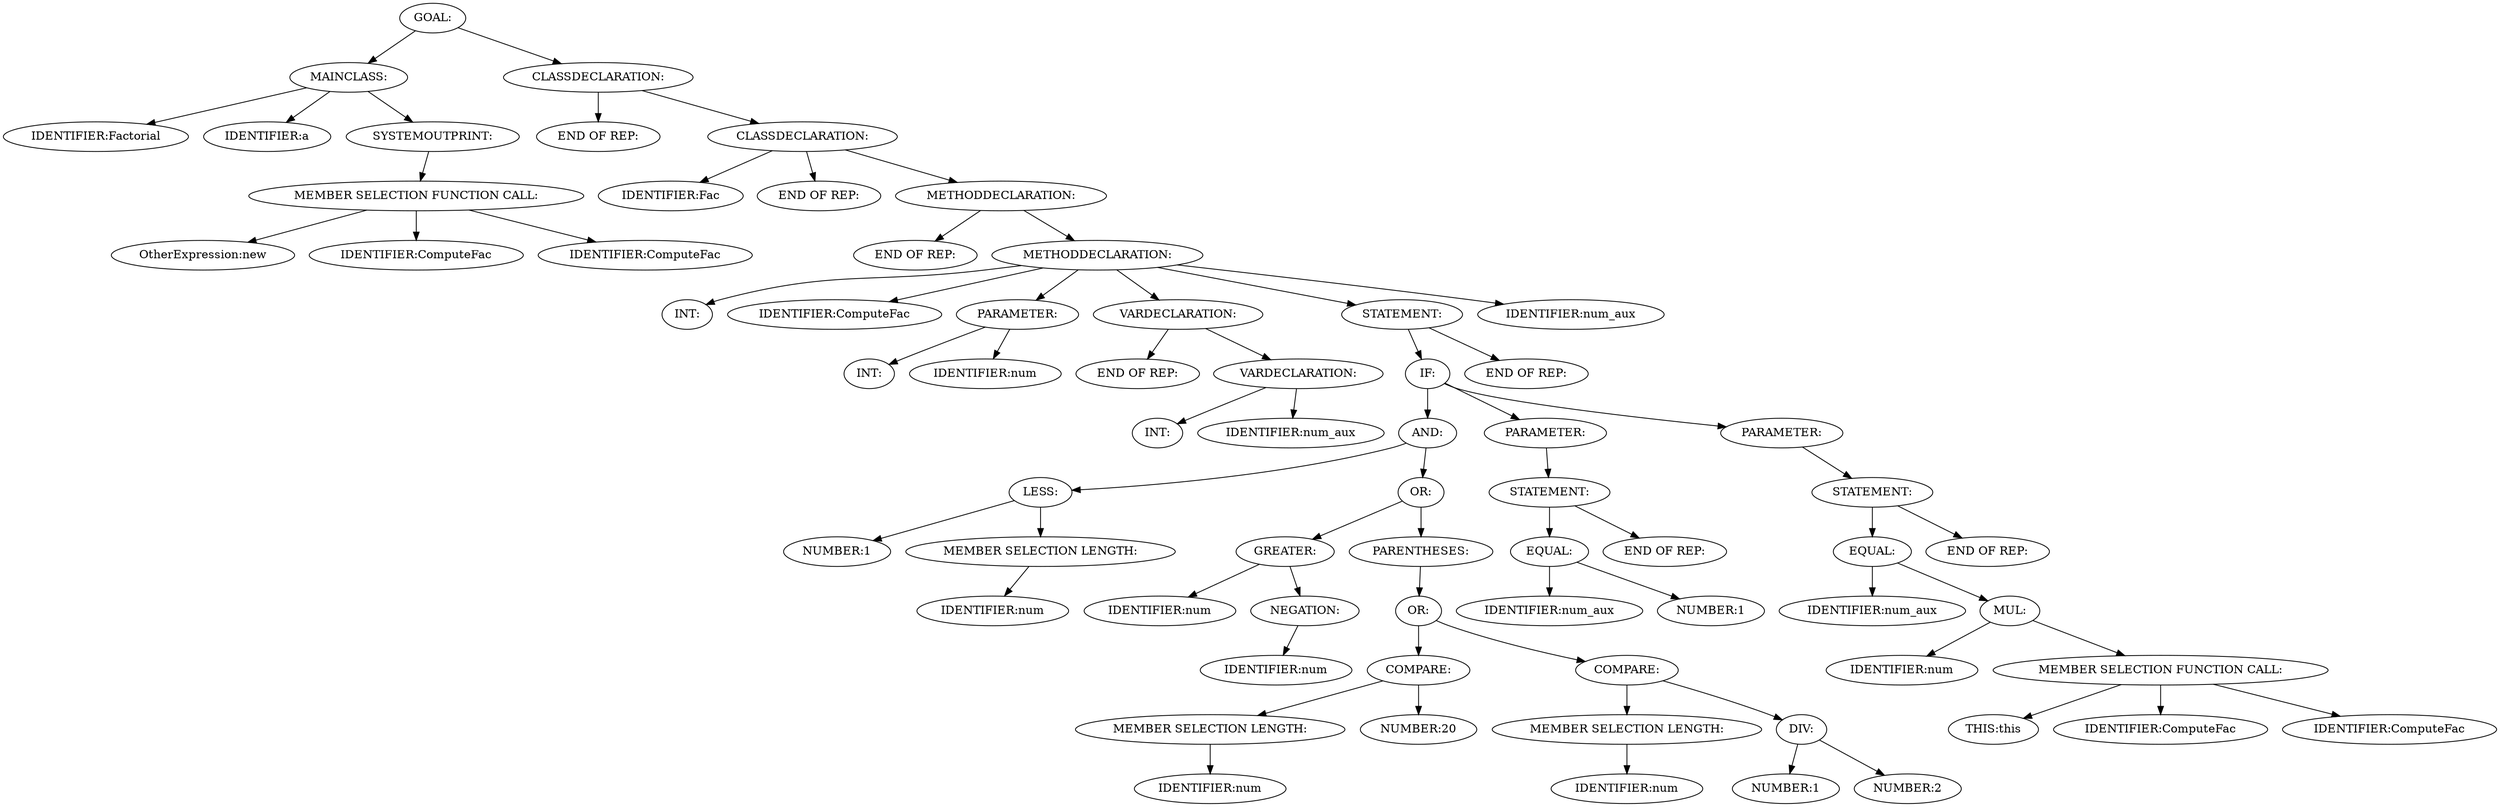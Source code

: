 digraph {
n0 [label="GOAL:"];
n1 [label="MAINCLASS:"];
n2 [label="IDENTIFIER:Factorial"];
n1 -> n2
n3 [label="IDENTIFIER:a"];
n1 -> n3
n4 [label="SYSTEMOUTPRINT:"];
n5 [label="MEMBER SELECTION FUNCTION CALL:"];
n6 [label="OtherExpression:new"];
n5 -> n6
n7 [label="IDENTIFIER:ComputeFac"];
n5 -> n7
n8 [label="IDENTIFIER:ComputeFac"];
n5 -> n8
n4 -> n5
n1 -> n4
n0 -> n1
n9 [label="CLASSDECLARATION:"];
n10 [label="END OF REP:"];
n9 -> n10
n11 [label="CLASSDECLARATION:"];
n12 [label="IDENTIFIER:Fac"];
n11 -> n12
n13 [label="END OF REP:"];
n11 -> n13
n14 [label="METHODDECLARATION:"];
n15 [label="END OF REP:"];
n14 -> n15
n16 [label="METHODDECLARATION:"];
n17 [label="INT:"];
n16 -> n17
n18 [label="IDENTIFIER:ComputeFac"];
n16 -> n18
n19 [label="PARAMETER:"];
n20 [label="INT:"];
n19 -> n20
n21 [label="IDENTIFIER:num"];
n19 -> n21
n16 -> n19
n22 [label="VARDECLARATION:"];
n23 [label="END OF REP:"];
n22 -> n23
n24 [label="VARDECLARATION:"];
n25 [label="INT:"];
n24 -> n25
n26 [label="IDENTIFIER:num_aux"];
n24 -> n26
n22 -> n24
n16 -> n22
n27 [label="STATEMENT:"];
n28 [label="IF:"];
n29 [label="AND:"];
n30 [label="LESS:"];
n31 [label="NUMBER:1"];
n30 -> n31
n32 [label="MEMBER SELECTION LENGTH:"];
n33 [label="IDENTIFIER:num"];
n32 -> n33
n30 -> n32
n29 -> n30
n34 [label="OR:"];
n35 [label="GREATER:"];
n36 [label="IDENTIFIER:num"];
n35 -> n36
n37 [label="NEGATION:"];
n38 [label="IDENTIFIER:num"];
n37 -> n38
n35 -> n37
n34 -> n35
n39 [label="PARENTHESES:"];
n40 [label="OR:"];
n41 [label="COMPARE:"];
n42 [label="MEMBER SELECTION LENGTH:"];
n43 [label="IDENTIFIER:num"];
n42 -> n43
n41 -> n42
n44 [label="NUMBER:20"];
n41 -> n44
n40 -> n41
n45 [label="COMPARE:"];
n46 [label="MEMBER SELECTION LENGTH:"];
n47 [label="IDENTIFIER:num"];
n46 -> n47
n45 -> n46
n48 [label="DIV:"];
n49 [label="NUMBER:1"];
n48 -> n49
n50 [label="NUMBER:2"];
n48 -> n50
n45 -> n48
n40 -> n45
n39 -> n40
n34 -> n39
n29 -> n34
n28 -> n29
n51 [label="PARAMETER:"];
n52 [label="STATEMENT:"];
n53 [label="EQUAL:"];
n54 [label="IDENTIFIER:num_aux"];
n53 -> n54
n55 [label="NUMBER:1"];
n53 -> n55
n52 -> n53
n56 [label="END OF REP:"];
n52 -> n56
n51 -> n52
n28 -> n51
n57 [label="PARAMETER:"];
n58 [label="STATEMENT:"];
n59 [label="EQUAL:"];
n60 [label="IDENTIFIER:num_aux"];
n59 -> n60
n61 [label="MUL:"];
n62 [label="IDENTIFIER:num"];
n61 -> n62
n63 [label="MEMBER SELECTION FUNCTION CALL:"];
n64 [label="THIS:this"];
n63 -> n64
n65 [label="IDENTIFIER:ComputeFac"];
n63 -> n65
n66 [label="IDENTIFIER:ComputeFac"];
n63 -> n66
n61 -> n63
n59 -> n61
n58 -> n59
n67 [label="END OF REP:"];
n58 -> n67
n57 -> n58
n28 -> n57
n27 -> n28
n68 [label="END OF REP:"];
n27 -> n68
n16 -> n27
n69 [label="IDENTIFIER:num_aux"];
n16 -> n69
n14 -> n16
n11 -> n14
n9 -> n11
n0 -> n9
}
